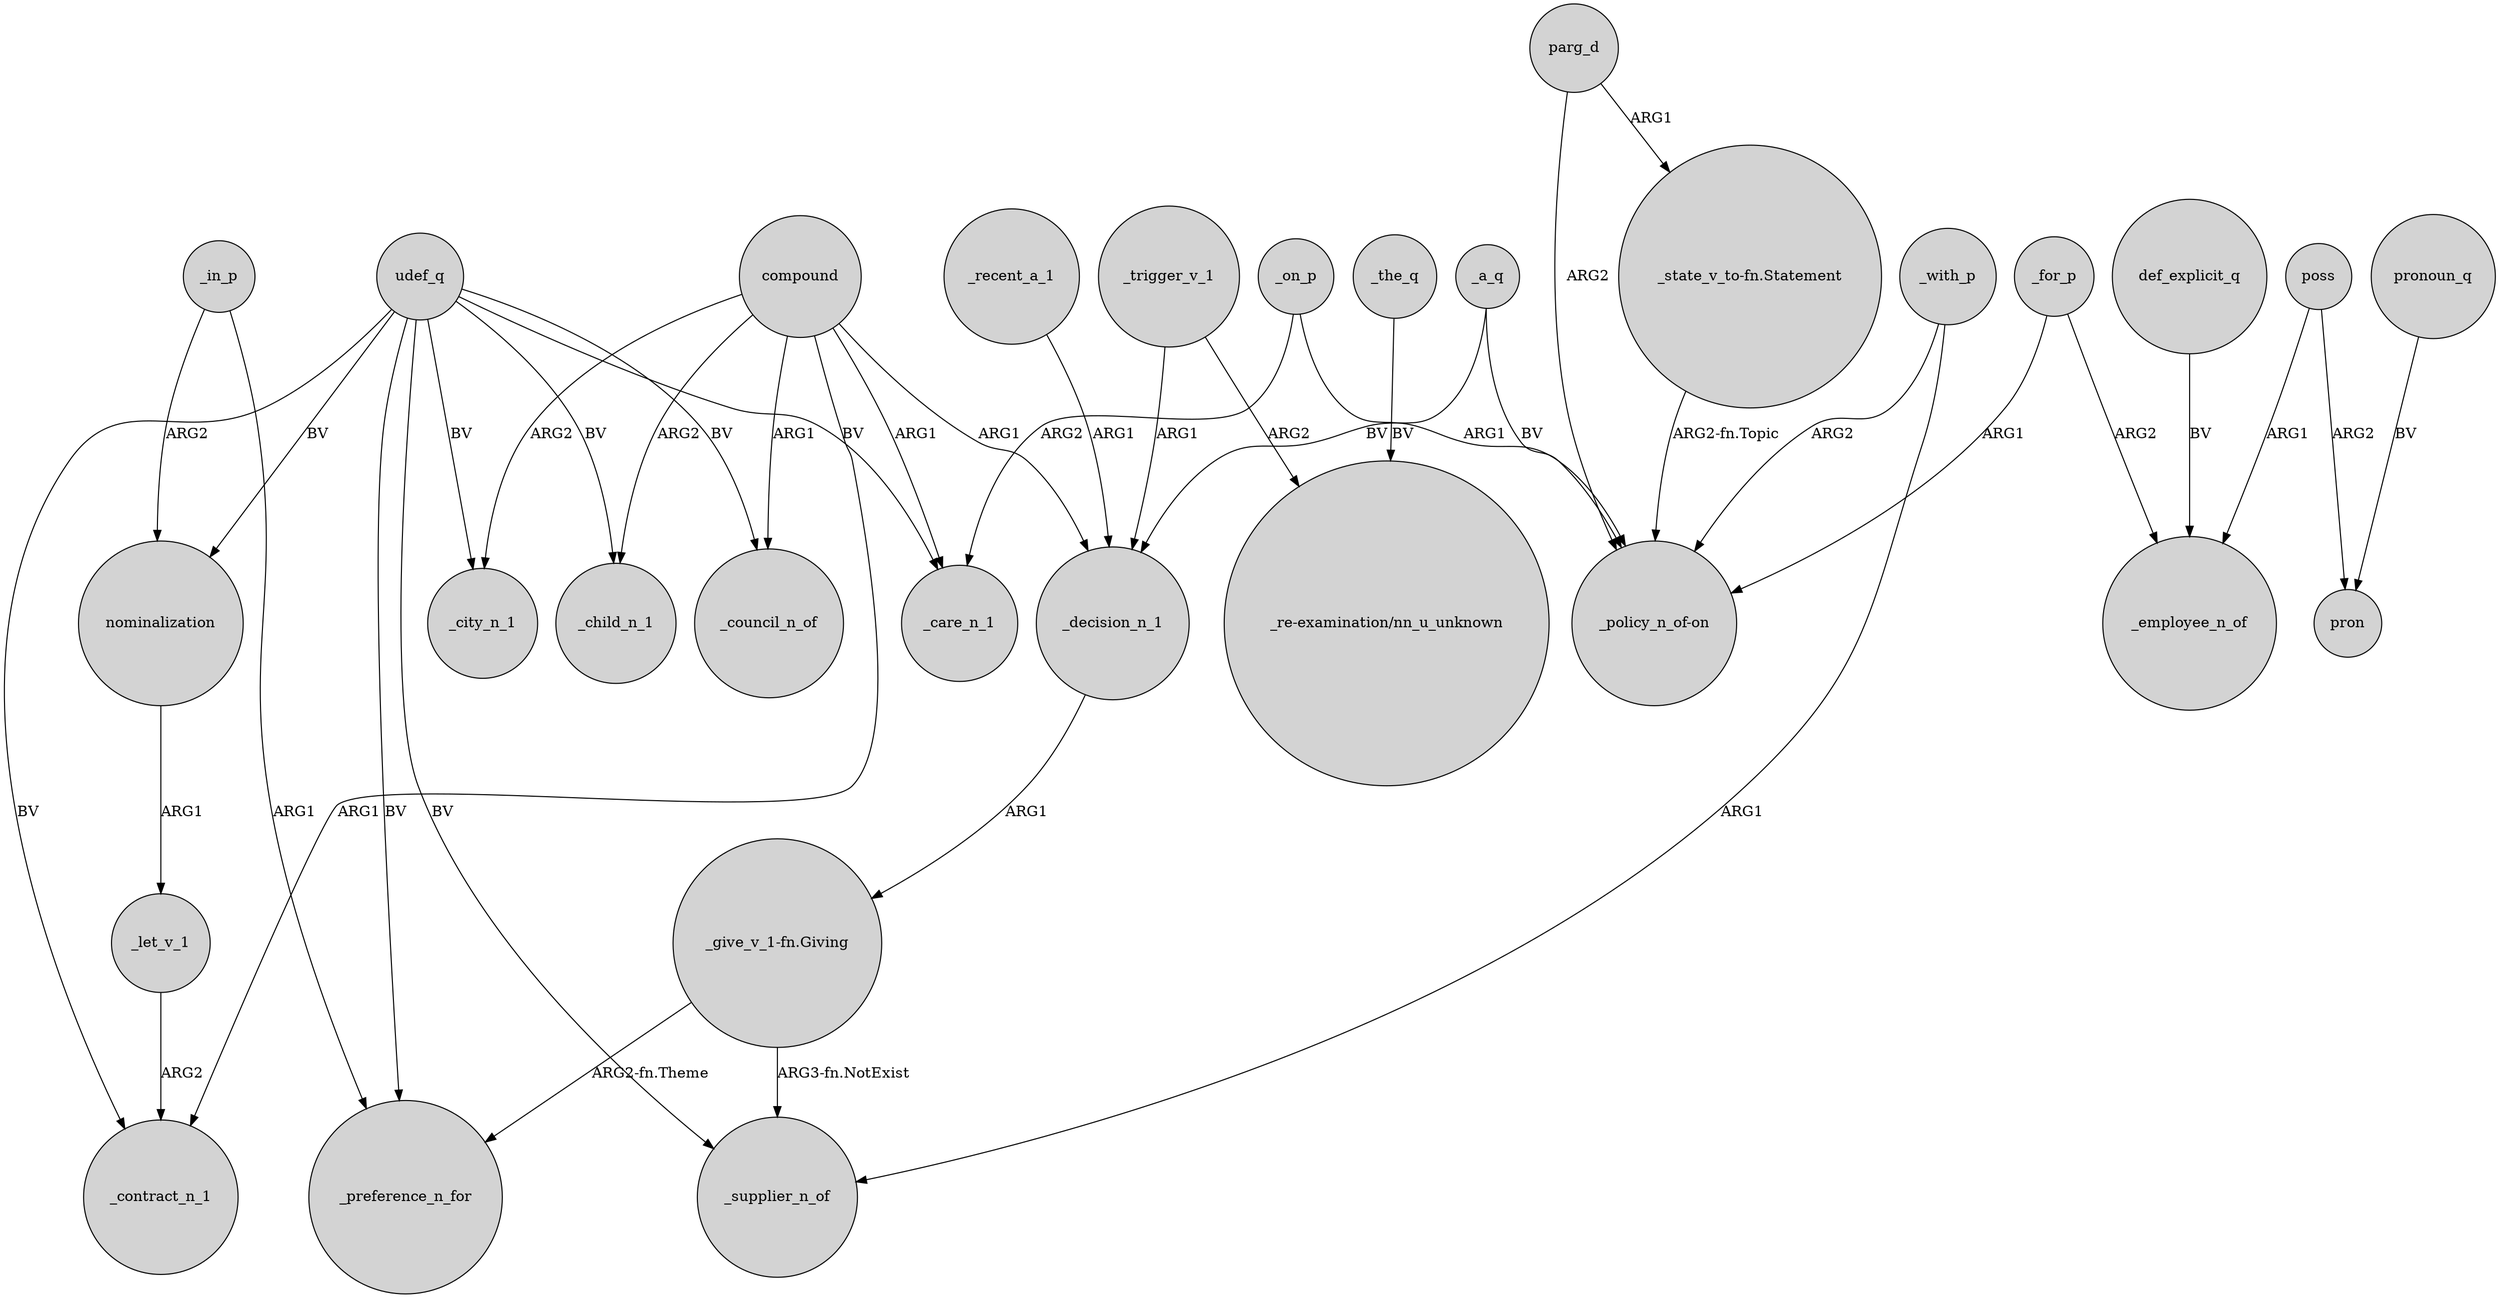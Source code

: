 digraph {
	node [shape=circle style=filled]
	compound -> _decision_n_1 [label=ARG1]
	_decision_n_1 -> "_give_v_1-fn.Giving" [label=ARG1]
	_on_p -> _care_n_1 [label=ARG2]
	"_give_v_1-fn.Giving" -> _supplier_n_of [label="ARG3-fn.NotExist"]
	_trigger_v_1 -> _decision_n_1 [label=ARG1]
	udef_q -> _child_n_1 [label=BV]
	poss -> pron [label=ARG2]
	_with_p -> _supplier_n_of [label=ARG1]
	_for_p -> "_policy_n_of-on" [label=ARG1]
	udef_q -> _council_n_of [label=BV]
	udef_q -> _care_n_1 [label=BV]
	_a_q -> "_policy_n_of-on" [label=BV]
	"_state_v_to-fn.Statement" -> "_policy_n_of-on" [label="ARG2-fn.Topic"]
	_let_v_1 -> _contract_n_1 [label=ARG2]
	_in_p -> _preference_n_for [label=ARG1]
	compound -> _city_n_1 [label=ARG2]
	compound -> _contract_n_1 [label=ARG1]
	def_explicit_q -> _employee_n_of [label=BV]
	udef_q -> _city_n_1 [label=BV]
	pronoun_q -> pron [label=BV]
	poss -> _employee_n_of [label=ARG1]
	parg_d -> "_state_v_to-fn.Statement" [label=ARG1]
	nominalization -> _let_v_1 [label=ARG1]
	_recent_a_1 -> _decision_n_1 [label=ARG1]
	_a_q -> _decision_n_1 [label=BV]
	_trigger_v_1 -> "_re-examination/nn_u_unknown" [label=ARG2]
	_for_p -> _employee_n_of [label=ARG2]
	udef_q -> nominalization [label=BV]
	udef_q -> _preference_n_for [label=BV]
	"_give_v_1-fn.Giving" -> _preference_n_for [label="ARG2-fn.Theme"]
	compound -> _care_n_1 [label=ARG1]
	compound -> _child_n_1 [label=ARG2]
	_on_p -> "_policy_n_of-on" [label=ARG1]
	parg_d -> "_policy_n_of-on" [label=ARG2]
	_in_p -> nominalization [label=ARG2]
	udef_q -> _contract_n_1 [label=BV]
	udef_q -> _supplier_n_of [label=BV]
	compound -> _council_n_of [label=ARG1]
	_the_q -> "_re-examination/nn_u_unknown" [label=BV]
	_with_p -> "_policy_n_of-on" [label=ARG2]
}
